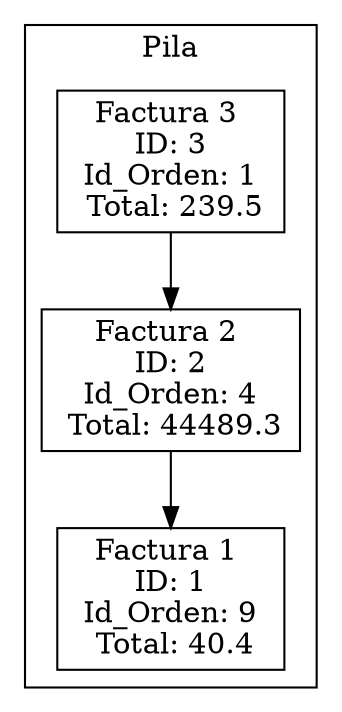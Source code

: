 digraph G {
    node [shape=record];
    rankdir=TB;
    subgraph cluster_0 {
        label = "Pila";
        n3 [label = "{<data> Factura 3 \n ID: 3 \n Id_Orden: 1 \n Total: 239.5}"];
        n2 [label = "{<data> Factura 2 \n ID: 2 \n Id_Orden: 4 \n Total: 44489.3}"];
        n1 [label = "{<data> Factura 1 \n ID: 1 \n Id_Orden: 9 \n Total: 40.4}"];
        n3 -> n2;
        n2 -> n1;
    }
}
